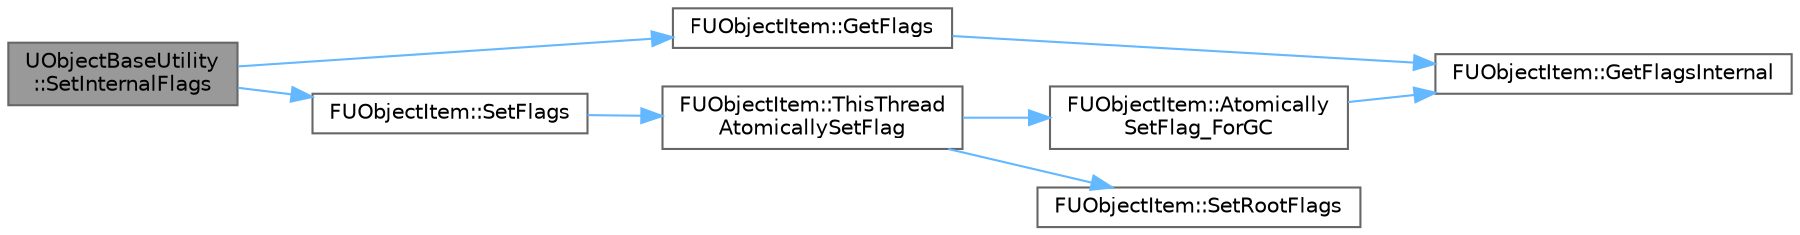 digraph "UObjectBaseUtility::SetInternalFlags"
{
 // INTERACTIVE_SVG=YES
 // LATEX_PDF_SIZE
  bgcolor="transparent";
  edge [fontname=Helvetica,fontsize=10,labelfontname=Helvetica,labelfontsize=10];
  node [fontname=Helvetica,fontsize=10,shape=box,height=0.2,width=0.4];
  rankdir="LR";
  Node1 [id="Node000001",label="UObjectBaseUtility\l::SetInternalFlags",height=0.2,width=0.4,color="gray40", fillcolor="grey60", style="filled", fontcolor="black",tooltip="Clears passed in internal flags."];
  Node1 -> Node2 [id="edge1_Node000001_Node000002",color="steelblue1",style="solid",tooltip=" "];
  Node2 [id="Node000002",label="FUObjectItem::GetFlags",height=0.2,width=0.4,color="grey40", fillcolor="white", style="filled",URL="$dc/d55/structFUObjectItem.html#a207ce596842199ba7b9f23bb19e3162f",tooltip=" "];
  Node2 -> Node3 [id="edge2_Node000002_Node000003",color="steelblue1",style="solid",tooltip=" "];
  Node3 [id="Node000003",label="FUObjectItem::GetFlagsInternal",height=0.2,width=0.4,color="grey40", fillcolor="white", style="filled",URL="$dc/d55/structFUObjectItem.html#a5644d392a2101434d2eb8799abfca7c8",tooltip=" "];
  Node1 -> Node4 [id="edge3_Node000001_Node000004",color="steelblue1",style="solid",tooltip=" "];
  Node4 [id="Node000004",label="FUObjectItem::SetFlags",height=0.2,width=0.4,color="grey40", fillcolor="white", style="filled",URL="$dc/d55/structFUObjectItem.html#ac977f8079bf400374a0bbe2d712491d3",tooltip=" "];
  Node4 -> Node5 [id="edge4_Node000004_Node000005",color="steelblue1",style="solid",tooltip=" "];
  Node5 [id="Node000005",label="FUObjectItem::ThisThread\lAtomicallySetFlag",height=0.2,width=0.4,color="grey40", fillcolor="white", style="filled",URL="$dc/d55/structFUObjectItem.html#a398c21b41a3999f6370075e3efdba2cb",tooltip="Uses atomics to set the specified flag(s)"];
  Node5 -> Node6 [id="edge5_Node000005_Node000006",color="steelblue1",style="solid",tooltip=" "];
  Node6 [id="Node000006",label="FUObjectItem::Atomically\lSetFlag_ForGC",height=0.2,width=0.4,color="grey40", fillcolor="white", style="filled",URL="$dc/d55/structFUObjectItem.html#aab6b758be90cd15ea9c79b2e3e95a581",tooltip="Uses atomics to set the specified flag(s)."];
  Node6 -> Node3 [id="edge6_Node000006_Node000003",color="steelblue1",style="solid",tooltip=" "];
  Node5 -> Node7 [id="edge7_Node000005_Node000007",color="steelblue1",style="solid",tooltip=" "];
  Node7 [id="Node000007",label="FUObjectItem::SetRootFlags",height=0.2,width=0.4,color="grey40", fillcolor="white", style="filled",URL="$dc/d55/structFUObjectItem.html#a31104c6773485d35edca02f2d6eebe0a",tooltip=" "];
}

